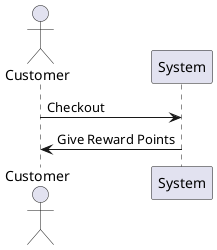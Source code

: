@startuml 
actor Customer
Customer -> System: Checkout
System -> Customer: Give Reward Points
@enduml
